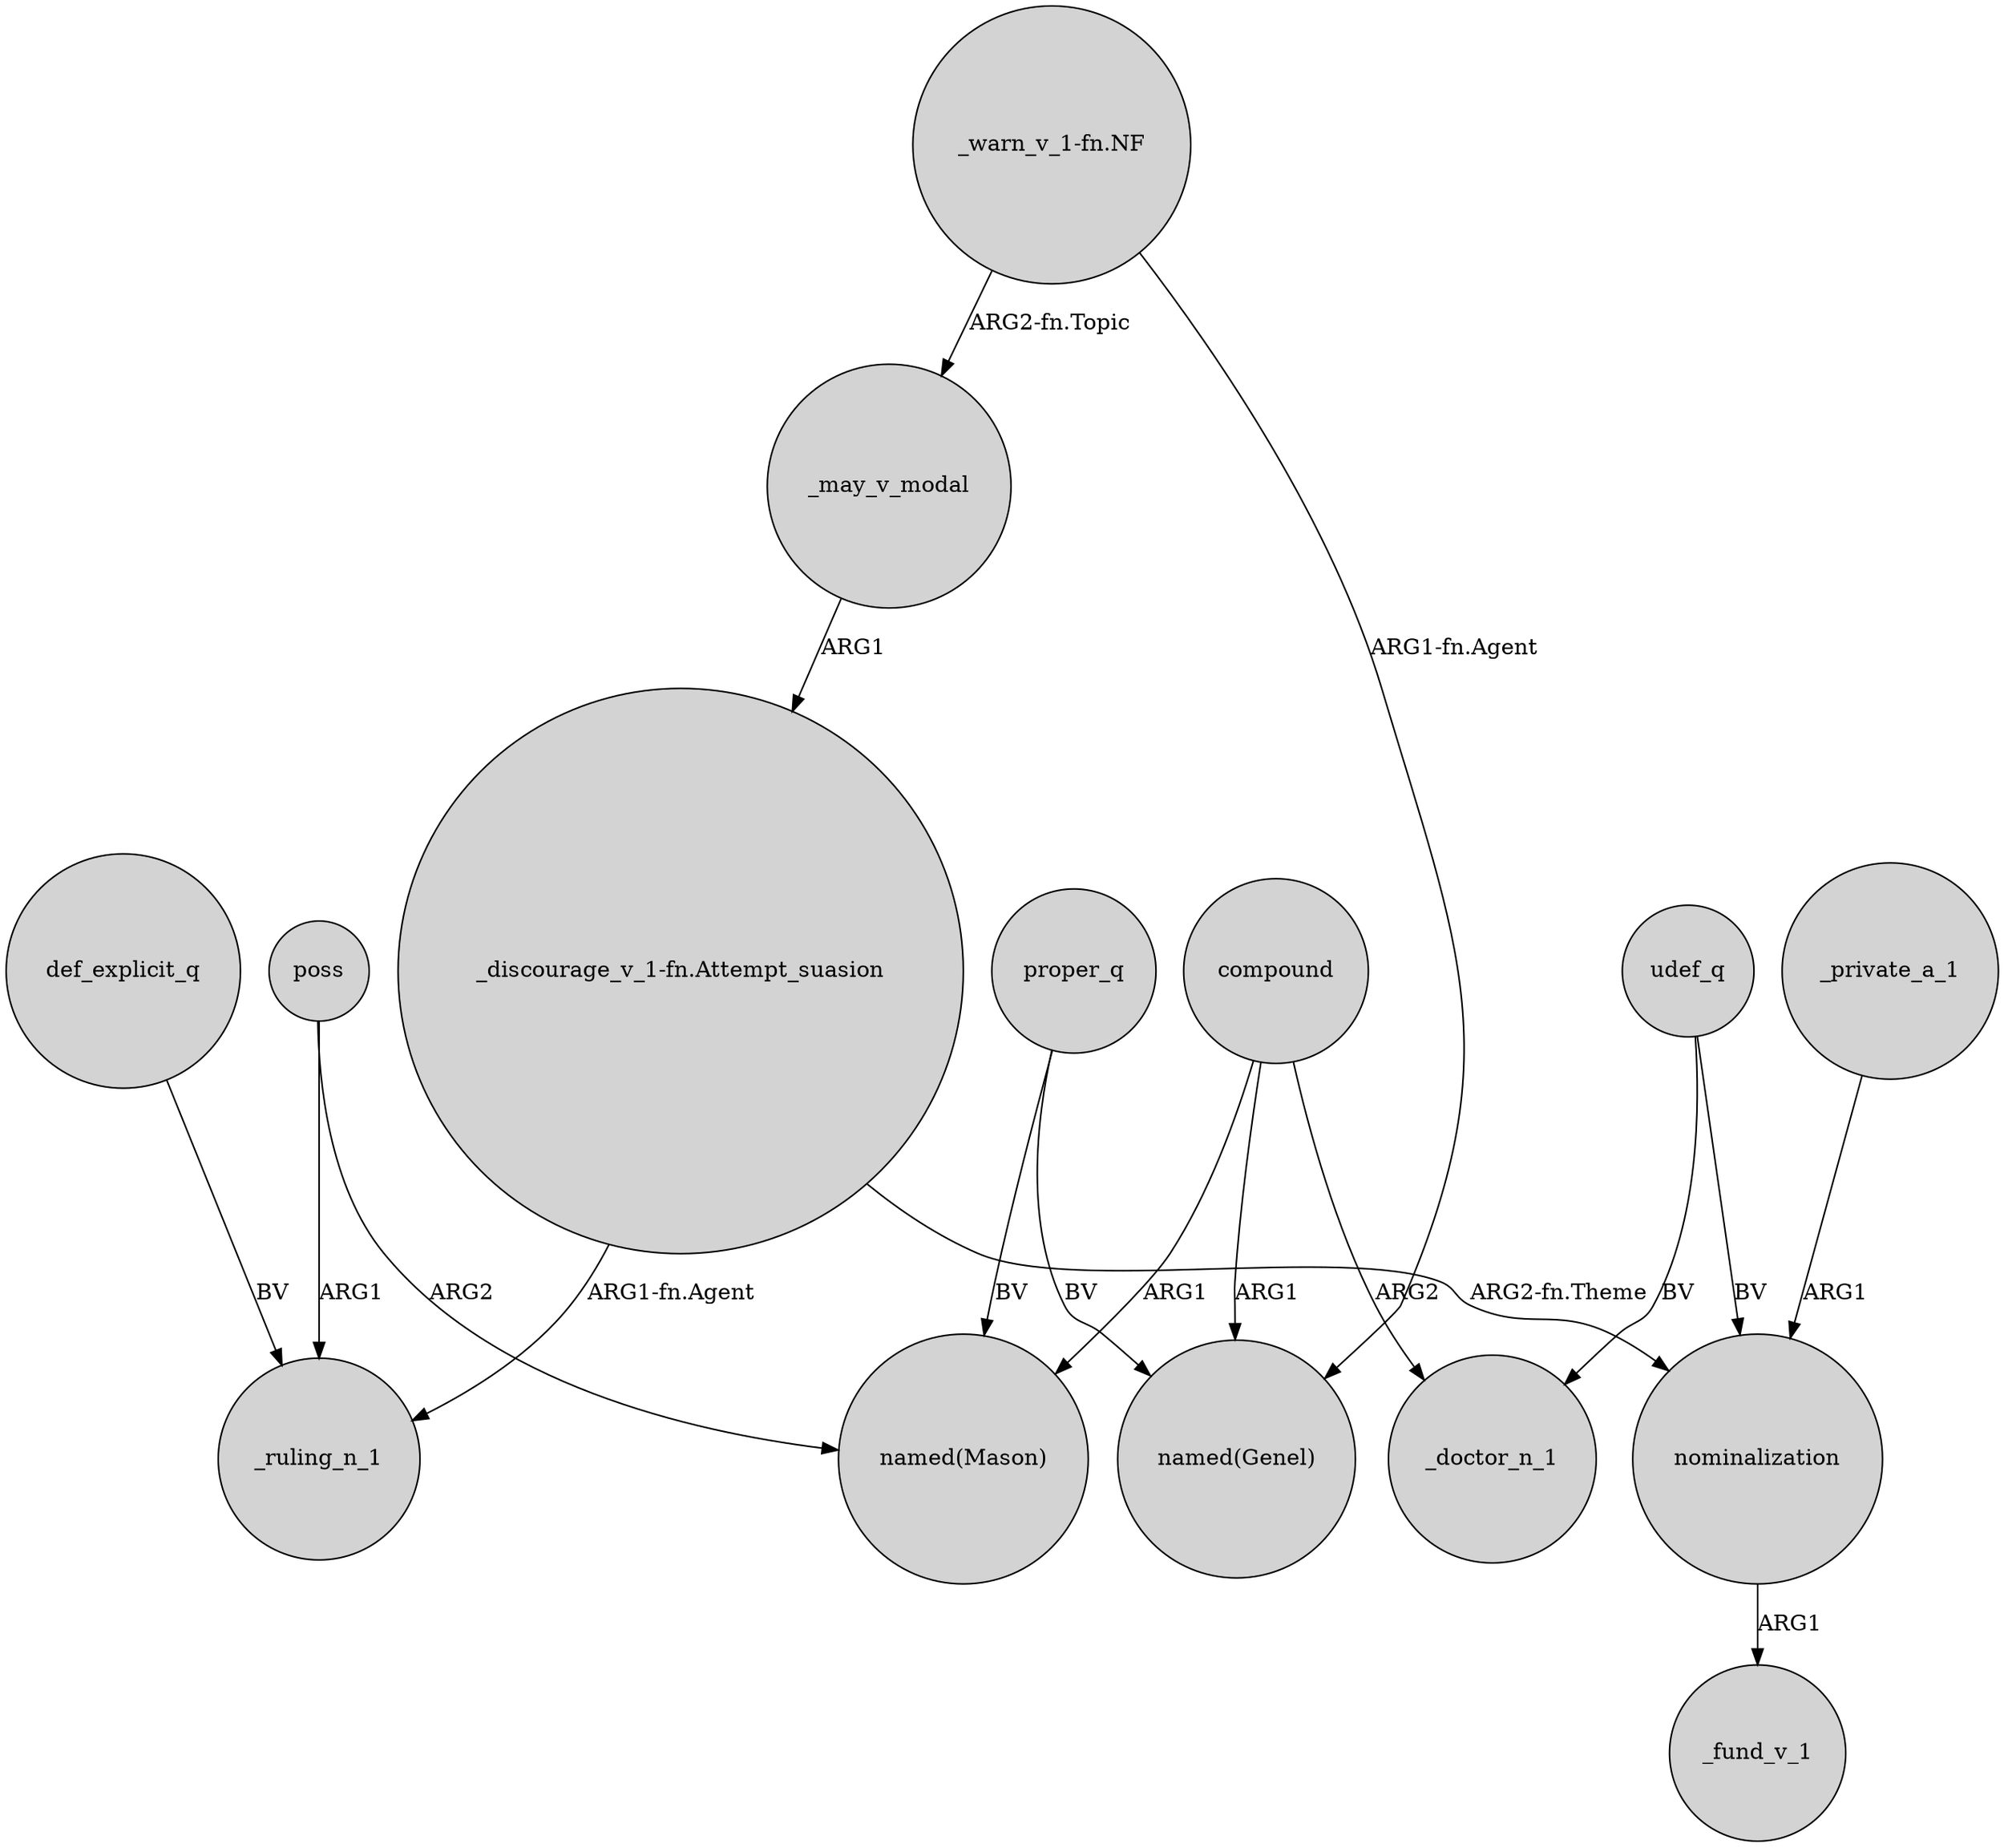 digraph {
	node [shape=circle style=filled]
	_may_v_modal -> "_discourage_v_1-fn.Attempt_suasion" [label=ARG1]
	"_discourage_v_1-fn.Attempt_suasion" -> _ruling_n_1 [label="ARG1-fn.Agent"]
	_private_a_1 -> nominalization [label=ARG1]
	"_discourage_v_1-fn.Attempt_suasion" -> nominalization [label="ARG2-fn.Theme"]
	compound -> _doctor_n_1 [label=ARG2]
	nominalization -> _fund_v_1 [label=ARG1]
	compound -> "named(Genel)" [label=ARG1]
	poss -> "named(Mason)" [label=ARG2]
	def_explicit_q -> _ruling_n_1 [label=BV]
	udef_q -> _doctor_n_1 [label=BV]
	poss -> _ruling_n_1 [label=ARG1]
	proper_q -> "named(Genel)" [label=BV]
	udef_q -> nominalization [label=BV]
	proper_q -> "named(Mason)" [label=BV]
	"_warn_v_1-fn.NF" -> "named(Genel)" [label="ARG1-fn.Agent"]
	"_warn_v_1-fn.NF" -> _may_v_modal [label="ARG2-fn.Topic"]
	compound -> "named(Mason)" [label=ARG1]
}
